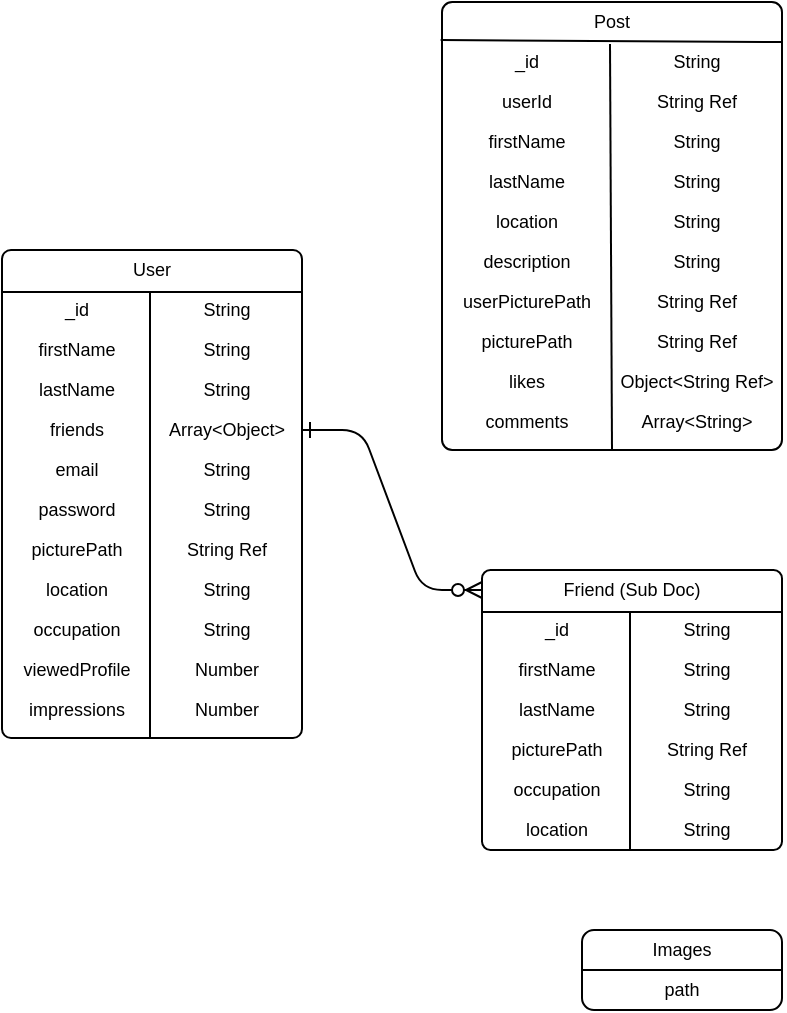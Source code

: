 <mxfile version="20.2.8" type="device"><diagram id="R2lEEEUBdFMjLlhIrx00" name="Page-1"><mxGraphModel dx="905" dy="676" grid="1" gridSize="10" guides="1" tooltips="1" connect="1" arrows="1" fold="1" page="1" pageScale="1" pageWidth="850" pageHeight="1100" math="0" shadow="0" extFonts="Permanent Marker^https://fonts.googleapis.com/css?family=Permanent+Marker"><root><mxCell id="0"/><mxCell id="1" parent="0"/><mxCell id="C-vyLk0tnHw3VtMMgP7b-1" value="" style="edgeStyle=entityRelationEdgeStyle;endArrow=ERzeroToMany;startArrow=ERone;endFill=1;startFill=0;exitX=1;exitY=0.5;exitDx=0;exitDy=0;entryX=0;entryY=0.5;entryDx=0;entryDy=0;fontSize=9;" parent="1" source="pFaphUdeL9osoArWK0rF-16" target="pFaphUdeL9osoArWK0rF-38" edge="1"><mxGeometry width="100" height="100" relative="1" as="geometry"><mxPoint x="230.0" y="340" as="sourcePoint"/><mxPoint x="310" y="370" as="targetPoint"/></mxGeometry></mxCell><mxCell id="pFaphUdeL9osoArWK0rF-1" value="" style="rounded=1;whiteSpace=wrap;html=1;arcSize=3;fontSize=9;" vertex="1" parent="1"><mxGeometry x="80" y="240" width="150" height="244" as="geometry"/></mxCell><mxCell id="pFaphUdeL9osoArWK0rF-4" value="" style="endArrow=none;html=1;rounded=0;fontSize=9;exitX=1;exitY=1;exitDx=0;exitDy=0;entryX=0;entryY=1;entryDx=0;entryDy=0;" edge="1" parent="1"><mxGeometry width="50" height="50" relative="1" as="geometry"><mxPoint x="230.0" y="261" as="sourcePoint"/><mxPoint x="80" y="261" as="targetPoint"/></mxGeometry></mxCell><mxCell id="pFaphUdeL9osoArWK0rF-6" value="" style="endArrow=none;html=1;rounded=0;fontSize=9;" edge="1" parent="1"><mxGeometry width="50" height="50" relative="1" as="geometry"><mxPoint x="154" y="484" as="sourcePoint"/><mxPoint x="154" y="261" as="targetPoint"/></mxGeometry></mxCell><mxCell id="pFaphUdeL9osoArWK0rF-8" value="User" style="text;html=1;strokeColor=none;fillColor=none;align=center;verticalAlign=middle;whiteSpace=wrap;rounded=0;fontSize=9;" vertex="1" parent="1"><mxGeometry x="80" y="240" width="150" height="20" as="geometry"/></mxCell><mxCell id="pFaphUdeL9osoArWK0rF-9" value="_id" style="text;html=1;strokeColor=none;fillColor=none;align=center;verticalAlign=middle;whiteSpace=wrap;rounded=0;fontSize=9;" vertex="1" parent="1"><mxGeometry x="80" y="260" width="75" height="20" as="geometry"/></mxCell><mxCell id="pFaphUdeL9osoArWK0rF-10" value="firstName" style="text;html=1;strokeColor=none;fillColor=none;align=center;verticalAlign=middle;whiteSpace=wrap;rounded=0;fontSize=9;" vertex="1" parent="1"><mxGeometry x="80" y="280" width="75" height="20" as="geometry"/></mxCell><mxCell id="pFaphUdeL9osoArWK0rF-11" value="lastName" style="text;html=1;strokeColor=none;fillColor=none;align=center;verticalAlign=middle;whiteSpace=wrap;rounded=0;fontSize=9;" vertex="1" parent="1"><mxGeometry x="80" y="300" width="75" height="20" as="geometry"/></mxCell><mxCell id="pFaphUdeL9osoArWK0rF-12" value="String" style="text;html=1;strokeColor=none;fillColor=none;align=center;verticalAlign=middle;whiteSpace=wrap;rounded=0;fontSize=9;" vertex="1" parent="1"><mxGeometry x="155" y="260" width="75" height="20" as="geometry"/></mxCell><mxCell id="pFaphUdeL9osoArWK0rF-13" value="friends" style="text;html=1;strokeColor=none;fillColor=none;align=center;verticalAlign=middle;whiteSpace=wrap;rounded=0;fontSize=9;" vertex="1" parent="1"><mxGeometry x="80" y="320" width="75" height="20" as="geometry"/></mxCell><mxCell id="pFaphUdeL9osoArWK0rF-14" value="String" style="text;html=1;strokeColor=none;fillColor=none;align=center;verticalAlign=middle;whiteSpace=wrap;rounded=0;fontSize=9;" vertex="1" parent="1"><mxGeometry x="155" y="280" width="75" height="20" as="geometry"/></mxCell><mxCell id="pFaphUdeL9osoArWK0rF-15" value="String" style="text;html=1;strokeColor=none;fillColor=none;align=center;verticalAlign=middle;whiteSpace=wrap;rounded=0;fontSize=9;" vertex="1" parent="1"><mxGeometry x="155" y="300" width="75" height="20" as="geometry"/></mxCell><mxCell id="pFaphUdeL9osoArWK0rF-16" value="Array&amp;lt;Object&amp;gt;" style="text;html=1;strokeColor=none;fillColor=none;align=center;verticalAlign=middle;whiteSpace=wrap;rounded=0;fontSize=9;" vertex="1" parent="1"><mxGeometry x="155" y="320" width="75" height="20" as="geometry"/></mxCell><mxCell id="pFaphUdeL9osoArWK0rF-17" value="email" style="text;html=1;strokeColor=none;fillColor=none;align=center;verticalAlign=middle;whiteSpace=wrap;rounded=0;fontSize=9;" vertex="1" parent="1"><mxGeometry x="80" y="340" width="75" height="20" as="geometry"/></mxCell><mxCell id="pFaphUdeL9osoArWK0rF-18" value="String" style="text;html=1;strokeColor=none;fillColor=none;align=center;verticalAlign=middle;whiteSpace=wrap;rounded=0;fontSize=9;" vertex="1" parent="1"><mxGeometry x="155" y="340" width="75" height="20" as="geometry"/></mxCell><mxCell id="pFaphUdeL9osoArWK0rF-19" value="String" style="text;html=1;strokeColor=none;fillColor=none;align=center;verticalAlign=middle;whiteSpace=wrap;rounded=0;fontSize=9;" vertex="1" parent="1"><mxGeometry x="155" y="360" width="75" height="20" as="geometry"/></mxCell><mxCell id="pFaphUdeL9osoArWK0rF-20" value="password" style="text;html=1;strokeColor=none;fillColor=none;align=center;verticalAlign=middle;whiteSpace=wrap;rounded=0;fontSize=9;" vertex="1" parent="1"><mxGeometry x="80" y="360" width="75" height="20" as="geometry"/></mxCell><mxCell id="pFaphUdeL9osoArWK0rF-23" value="picturePath" style="text;html=1;strokeColor=none;fillColor=none;align=center;verticalAlign=middle;whiteSpace=wrap;rounded=0;fontSize=9;" vertex="1" parent="1"><mxGeometry x="80" y="380" width="75" height="20" as="geometry"/></mxCell><mxCell id="pFaphUdeL9osoArWK0rF-24" value="location" style="text;html=1;strokeColor=none;fillColor=none;align=center;verticalAlign=middle;whiteSpace=wrap;rounded=0;fontSize=9;" vertex="1" parent="1"><mxGeometry x="80" y="400" width="75" height="20" as="geometry"/></mxCell><mxCell id="pFaphUdeL9osoArWK0rF-25" value="occupation" style="text;html=1;strokeColor=none;fillColor=none;align=center;verticalAlign=middle;whiteSpace=wrap;rounded=0;fontSize=9;" vertex="1" parent="1"><mxGeometry x="80" y="420" width="75" height="20" as="geometry"/></mxCell><mxCell id="pFaphUdeL9osoArWK0rF-26" value="String Ref" style="text;html=1;strokeColor=none;fillColor=none;align=center;verticalAlign=middle;whiteSpace=wrap;rounded=0;fontSize=9;" vertex="1" parent="1"><mxGeometry x="155" y="380" width="75" height="20" as="geometry"/></mxCell><mxCell id="pFaphUdeL9osoArWK0rF-27" value="String" style="text;html=1;strokeColor=none;fillColor=none;align=center;verticalAlign=middle;whiteSpace=wrap;rounded=0;fontSize=9;" vertex="1" parent="1"><mxGeometry x="155" y="400" width="75" height="20" as="geometry"/></mxCell><mxCell id="pFaphUdeL9osoArWK0rF-28" value="String" style="text;html=1;strokeColor=none;fillColor=none;align=center;verticalAlign=middle;whiteSpace=wrap;rounded=0;fontSize=9;" vertex="1" parent="1"><mxGeometry x="155" y="420" width="75" height="20" as="geometry"/></mxCell><mxCell id="pFaphUdeL9osoArWK0rF-29" value="viewedProfile" style="text;html=1;strokeColor=none;fillColor=none;align=center;verticalAlign=middle;whiteSpace=wrap;rounded=0;fontSize=9;" vertex="1" parent="1"><mxGeometry x="80" y="440" width="75" height="20" as="geometry"/></mxCell><mxCell id="pFaphUdeL9osoArWK0rF-30" value="Number" style="text;html=1;strokeColor=none;fillColor=none;align=center;verticalAlign=middle;whiteSpace=wrap;rounded=0;fontSize=9;" vertex="1" parent="1"><mxGeometry x="155" y="440" width="75" height="20" as="geometry"/></mxCell><mxCell id="pFaphUdeL9osoArWK0rF-31" value="Number" style="text;html=1;strokeColor=none;fillColor=none;align=center;verticalAlign=middle;whiteSpace=wrap;rounded=0;fontSize=9;" vertex="1" parent="1"><mxGeometry x="155" y="460" width="75" height="20" as="geometry"/></mxCell><mxCell id="pFaphUdeL9osoArWK0rF-32" value="impressions" style="text;html=1;strokeColor=none;fillColor=none;align=center;verticalAlign=middle;whiteSpace=wrap;rounded=0;fontSize=9;" vertex="1" parent="1"><mxGeometry x="80" y="460" width="75" height="20" as="geometry"/></mxCell><mxCell id="pFaphUdeL9osoArWK0rF-35" value="" style="rounded=1;whiteSpace=wrap;html=1;arcSize=3;fontSize=9;" vertex="1" parent="1"><mxGeometry x="320" y="400" width="150" height="140" as="geometry"/></mxCell><mxCell id="pFaphUdeL9osoArWK0rF-36" value="" style="endArrow=none;html=1;rounded=0;fontSize=9;exitX=1;exitY=1;exitDx=0;exitDy=0;entryX=0;entryY=1;entryDx=0;entryDy=0;" edge="1" parent="1"><mxGeometry width="50" height="50" relative="1" as="geometry"><mxPoint x="470.0" y="421" as="sourcePoint"/><mxPoint x="320" y="421" as="targetPoint"/></mxGeometry></mxCell><mxCell id="pFaphUdeL9osoArWK0rF-37" value="" style="endArrow=none;html=1;rounded=0;fontSize=9;" edge="1" parent="1"><mxGeometry width="50" height="50" relative="1" as="geometry"><mxPoint x="394" y="540" as="sourcePoint"/><mxPoint x="394" y="421" as="targetPoint"/></mxGeometry></mxCell><mxCell id="pFaphUdeL9osoArWK0rF-38" value="Friend (Sub Doc)" style="text;html=1;strokeColor=none;fillColor=none;align=center;verticalAlign=middle;whiteSpace=wrap;rounded=0;fontSize=9;" vertex="1" parent="1"><mxGeometry x="320" y="400" width="150" height="20" as="geometry"/></mxCell><mxCell id="pFaphUdeL9osoArWK0rF-39" value="_id" style="text;html=1;strokeColor=none;fillColor=none;align=center;verticalAlign=middle;whiteSpace=wrap;rounded=0;fontSize=9;" vertex="1" parent="1"><mxGeometry x="320" y="420" width="75" height="20" as="geometry"/></mxCell><mxCell id="pFaphUdeL9osoArWK0rF-40" value="firstName" style="text;html=1;strokeColor=none;fillColor=none;align=center;verticalAlign=middle;whiteSpace=wrap;rounded=0;fontSize=9;" vertex="1" parent="1"><mxGeometry x="320" y="440" width="75" height="20" as="geometry"/></mxCell><mxCell id="pFaphUdeL9osoArWK0rF-41" value="lastName" style="text;html=1;strokeColor=none;fillColor=none;align=center;verticalAlign=middle;whiteSpace=wrap;rounded=0;fontSize=9;" vertex="1" parent="1"><mxGeometry x="320" y="460" width="75" height="20" as="geometry"/></mxCell><mxCell id="pFaphUdeL9osoArWK0rF-42" value="String" style="text;html=1;strokeColor=none;fillColor=none;align=center;verticalAlign=middle;whiteSpace=wrap;rounded=0;fontSize=9;" vertex="1" parent="1"><mxGeometry x="395" y="420" width="75" height="20" as="geometry"/></mxCell><mxCell id="pFaphUdeL9osoArWK0rF-43" value="picturePath" style="text;html=1;strokeColor=none;fillColor=none;align=center;verticalAlign=middle;whiteSpace=wrap;rounded=0;fontSize=9;" vertex="1" parent="1"><mxGeometry x="320" y="480" width="75" height="20" as="geometry"/></mxCell><mxCell id="pFaphUdeL9osoArWK0rF-44" value="String" style="text;html=1;strokeColor=none;fillColor=none;align=center;verticalAlign=middle;whiteSpace=wrap;rounded=0;fontSize=9;" vertex="1" parent="1"><mxGeometry x="395" y="440" width="75" height="20" as="geometry"/></mxCell><mxCell id="pFaphUdeL9osoArWK0rF-45" value="String" style="text;html=1;strokeColor=none;fillColor=none;align=center;verticalAlign=middle;whiteSpace=wrap;rounded=0;fontSize=9;" vertex="1" parent="1"><mxGeometry x="395" y="460" width="75" height="20" as="geometry"/></mxCell><mxCell id="pFaphUdeL9osoArWK0rF-46" value="String Ref" style="text;html=1;strokeColor=none;fillColor=none;align=center;verticalAlign=middle;whiteSpace=wrap;rounded=0;fontSize=9;" vertex="1" parent="1"><mxGeometry x="395" y="480" width="75" height="20" as="geometry"/></mxCell><mxCell id="pFaphUdeL9osoArWK0rF-47" value="occupation" style="text;html=1;strokeColor=none;fillColor=none;align=center;verticalAlign=middle;whiteSpace=wrap;rounded=0;fontSize=9;" vertex="1" parent="1"><mxGeometry x="320" y="500" width="75" height="20" as="geometry"/></mxCell><mxCell id="pFaphUdeL9osoArWK0rF-48" value="String" style="text;html=1;strokeColor=none;fillColor=none;align=center;verticalAlign=middle;whiteSpace=wrap;rounded=0;fontSize=9;" vertex="1" parent="1"><mxGeometry x="395" y="500" width="75" height="20" as="geometry"/></mxCell><mxCell id="pFaphUdeL9osoArWK0rF-49" value="String" style="text;html=1;strokeColor=none;fillColor=none;align=center;verticalAlign=middle;whiteSpace=wrap;rounded=0;fontSize=9;" vertex="1" parent="1"><mxGeometry x="395" y="520" width="75" height="20" as="geometry"/></mxCell><mxCell id="pFaphUdeL9osoArWK0rF-50" value="location" style="text;html=1;strokeColor=none;fillColor=none;align=center;verticalAlign=middle;whiteSpace=wrap;rounded=0;fontSize=9;" vertex="1" parent="1"><mxGeometry x="320" y="520" width="75" height="20" as="geometry"/></mxCell><mxCell id="pFaphUdeL9osoArWK0rF-61" value="" style="rounded=1;whiteSpace=wrap;html=1;arcSize=3;fontSize=9;" vertex="1" parent="1"><mxGeometry x="300" y="116" width="170" height="224" as="geometry"/></mxCell><mxCell id="pFaphUdeL9osoArWK0rF-62" value="" style="endArrow=none;html=1;rounded=0;fontSize=9;exitX=1;exitY=0;exitDx=0;exitDy=0;entryX=-0.004;entryY=0.085;entryDx=0;entryDy=0;entryPerimeter=0;" edge="1" parent="1" source="pFaphUdeL9osoArWK0rF-68" target="pFaphUdeL9osoArWK0rF-61"><mxGeometry width="50" height="50" relative="1" as="geometry"><mxPoint x="460.0" y="137" as="sourcePoint"/><mxPoint x="310" y="137" as="targetPoint"/></mxGeometry></mxCell><mxCell id="pFaphUdeL9osoArWK0rF-63" value="" style="endArrow=none;html=1;rounded=0;fontSize=9;exitX=0.5;exitY=1;exitDx=0;exitDy=0;" edge="1" parent="1" source="pFaphUdeL9osoArWK0rF-61"><mxGeometry width="50" height="50" relative="1" as="geometry"><mxPoint x="384" y="360" as="sourcePoint"/><mxPoint x="384" y="137" as="targetPoint"/></mxGeometry></mxCell><mxCell id="pFaphUdeL9osoArWK0rF-64" value="Post" style="text;html=1;strokeColor=none;fillColor=none;align=center;verticalAlign=middle;whiteSpace=wrap;rounded=0;fontSize=9;" vertex="1" parent="1"><mxGeometry x="300" y="116" width="170" height="20" as="geometry"/></mxCell><mxCell id="pFaphUdeL9osoArWK0rF-65" value="_id" style="text;html=1;strokeColor=none;fillColor=none;align=center;verticalAlign=middle;whiteSpace=wrap;rounded=0;fontSize=9;" vertex="1" parent="1"><mxGeometry x="300" y="136" width="85" height="20" as="geometry"/></mxCell><mxCell id="pFaphUdeL9osoArWK0rF-66" value="userId" style="text;html=1;strokeColor=none;fillColor=none;align=center;verticalAlign=middle;whiteSpace=wrap;rounded=0;fontSize=9;" vertex="1" parent="1"><mxGeometry x="300" y="156" width="85" height="20" as="geometry"/></mxCell><mxCell id="pFaphUdeL9osoArWK0rF-67" value="firstName" style="text;html=1;strokeColor=none;fillColor=none;align=center;verticalAlign=middle;whiteSpace=wrap;rounded=0;fontSize=9;" vertex="1" parent="1"><mxGeometry x="300" y="176" width="85" height="20" as="geometry"/></mxCell><mxCell id="pFaphUdeL9osoArWK0rF-68" value="String" style="text;html=1;strokeColor=none;fillColor=none;align=center;verticalAlign=middle;whiteSpace=wrap;rounded=0;fontSize=9;" vertex="1" parent="1"><mxGeometry x="385" y="136" width="85" height="20" as="geometry"/></mxCell><mxCell id="pFaphUdeL9osoArWK0rF-69" value="lastName" style="text;html=1;strokeColor=none;fillColor=none;align=center;verticalAlign=middle;whiteSpace=wrap;rounded=0;fontSize=9;" vertex="1" parent="1"><mxGeometry x="300" y="196" width="85" height="20" as="geometry"/></mxCell><mxCell id="pFaphUdeL9osoArWK0rF-70" value="String Ref" style="text;html=1;strokeColor=none;fillColor=none;align=center;verticalAlign=middle;whiteSpace=wrap;rounded=0;fontSize=9;" vertex="1" parent="1"><mxGeometry x="385" y="156" width="85" height="20" as="geometry"/></mxCell><mxCell id="pFaphUdeL9osoArWK0rF-71" value="String" style="text;html=1;strokeColor=none;fillColor=none;align=center;verticalAlign=middle;whiteSpace=wrap;rounded=0;fontSize=9;" vertex="1" parent="1"><mxGeometry x="385" y="176" width="85" height="20" as="geometry"/></mxCell><mxCell id="pFaphUdeL9osoArWK0rF-72" value="String" style="text;html=1;strokeColor=none;fillColor=none;align=center;verticalAlign=middle;whiteSpace=wrap;rounded=0;fontSize=9;" vertex="1" parent="1"><mxGeometry x="385" y="196" width="85" height="20" as="geometry"/></mxCell><mxCell id="pFaphUdeL9osoArWK0rF-73" value="location" style="text;html=1;strokeColor=none;fillColor=none;align=center;verticalAlign=middle;whiteSpace=wrap;rounded=0;fontSize=9;" vertex="1" parent="1"><mxGeometry x="300" y="216" width="85" height="20" as="geometry"/></mxCell><mxCell id="pFaphUdeL9osoArWK0rF-74" value="String" style="text;html=1;strokeColor=none;fillColor=none;align=center;verticalAlign=middle;whiteSpace=wrap;rounded=0;fontSize=9;" vertex="1" parent="1"><mxGeometry x="385" y="216" width="85" height="20" as="geometry"/></mxCell><mxCell id="pFaphUdeL9osoArWK0rF-75" value="String" style="text;html=1;strokeColor=none;fillColor=none;align=center;verticalAlign=middle;whiteSpace=wrap;rounded=0;fontSize=9;" vertex="1" parent="1"><mxGeometry x="385" y="236" width="85" height="20" as="geometry"/></mxCell><mxCell id="pFaphUdeL9osoArWK0rF-76" value="description" style="text;html=1;strokeColor=none;fillColor=none;align=center;verticalAlign=middle;whiteSpace=wrap;rounded=0;fontSize=9;" vertex="1" parent="1"><mxGeometry x="300" y="236" width="85" height="20" as="geometry"/></mxCell><mxCell id="pFaphUdeL9osoArWK0rF-77" value="userPicturePath" style="text;html=1;strokeColor=none;fillColor=none;align=center;verticalAlign=middle;whiteSpace=wrap;rounded=0;fontSize=9;" vertex="1" parent="1"><mxGeometry x="300" y="256" width="85" height="20" as="geometry"/></mxCell><mxCell id="pFaphUdeL9osoArWK0rF-78" value="picturePath" style="text;html=1;strokeColor=none;fillColor=none;align=center;verticalAlign=middle;whiteSpace=wrap;rounded=0;fontSize=9;" vertex="1" parent="1"><mxGeometry x="300" y="276" width="85" height="20" as="geometry"/></mxCell><mxCell id="pFaphUdeL9osoArWK0rF-79" value="likes" style="text;html=1;strokeColor=none;fillColor=none;align=center;verticalAlign=middle;whiteSpace=wrap;rounded=0;fontSize=9;" vertex="1" parent="1"><mxGeometry x="300" y="296" width="85" height="20" as="geometry"/></mxCell><mxCell id="pFaphUdeL9osoArWK0rF-80" value="String Ref" style="text;html=1;strokeColor=none;fillColor=none;align=center;verticalAlign=middle;whiteSpace=wrap;rounded=0;fontSize=9;" vertex="1" parent="1"><mxGeometry x="385" y="256" width="85" height="20" as="geometry"/></mxCell><mxCell id="pFaphUdeL9osoArWK0rF-81" value="String Ref" style="text;html=1;strokeColor=none;fillColor=none;align=center;verticalAlign=middle;whiteSpace=wrap;rounded=0;fontSize=9;" vertex="1" parent="1"><mxGeometry x="385" y="276" width="85" height="20" as="geometry"/></mxCell><mxCell id="pFaphUdeL9osoArWK0rF-82" value="Object&amp;lt;String Ref&amp;gt;" style="text;html=1;strokeColor=none;fillColor=none;align=center;verticalAlign=middle;whiteSpace=wrap;rounded=0;fontSize=9;" vertex="1" parent="1"><mxGeometry x="385" y="296" width="85" height="20" as="geometry"/></mxCell><mxCell id="pFaphUdeL9osoArWK0rF-83" value="comments" style="text;html=1;strokeColor=none;fillColor=none;align=center;verticalAlign=middle;whiteSpace=wrap;rounded=0;fontSize=9;" vertex="1" parent="1"><mxGeometry x="300" y="316" width="85" height="20" as="geometry"/></mxCell><mxCell id="pFaphUdeL9osoArWK0rF-84" value="Array&amp;lt;String&amp;gt;" style="text;html=1;strokeColor=none;fillColor=none;align=center;verticalAlign=middle;whiteSpace=wrap;rounded=0;fontSize=9;" vertex="1" parent="1"><mxGeometry x="385" y="316" width="85" height="20" as="geometry"/></mxCell><mxCell id="pFaphUdeL9osoArWK0rF-87" value="" style="rounded=1;whiteSpace=wrap;html=1;fontSize=9;" vertex="1" parent="1"><mxGeometry x="370" y="580" width="100" height="40" as="geometry"/></mxCell><mxCell id="pFaphUdeL9osoArWK0rF-88" value="" style="endArrow=none;html=1;rounded=0;fontSize=9;entryX=1;entryY=0.5;entryDx=0;entryDy=0;exitX=0;exitY=0.5;exitDx=0;exitDy=0;" edge="1" parent="1" source="pFaphUdeL9osoArWK0rF-87" target="pFaphUdeL9osoArWK0rF-87"><mxGeometry width="50" height="50" relative="1" as="geometry"><mxPoint x="270" y="610" as="sourcePoint"/><mxPoint x="320" y="560" as="targetPoint"/></mxGeometry></mxCell><mxCell id="pFaphUdeL9osoArWK0rF-89" value="Images" style="text;html=1;strokeColor=none;fillColor=none;align=center;verticalAlign=middle;whiteSpace=wrap;rounded=0;fontSize=9;" vertex="1" parent="1"><mxGeometry x="370" y="580" width="100" height="20" as="geometry"/></mxCell><mxCell id="pFaphUdeL9osoArWK0rF-90" value="path" style="text;html=1;strokeColor=none;fillColor=none;align=center;verticalAlign=middle;whiteSpace=wrap;rounded=0;fontSize=9;" vertex="1" parent="1"><mxGeometry x="370" y="600" width="100" height="20" as="geometry"/></mxCell></root></mxGraphModel></diagram></mxfile>